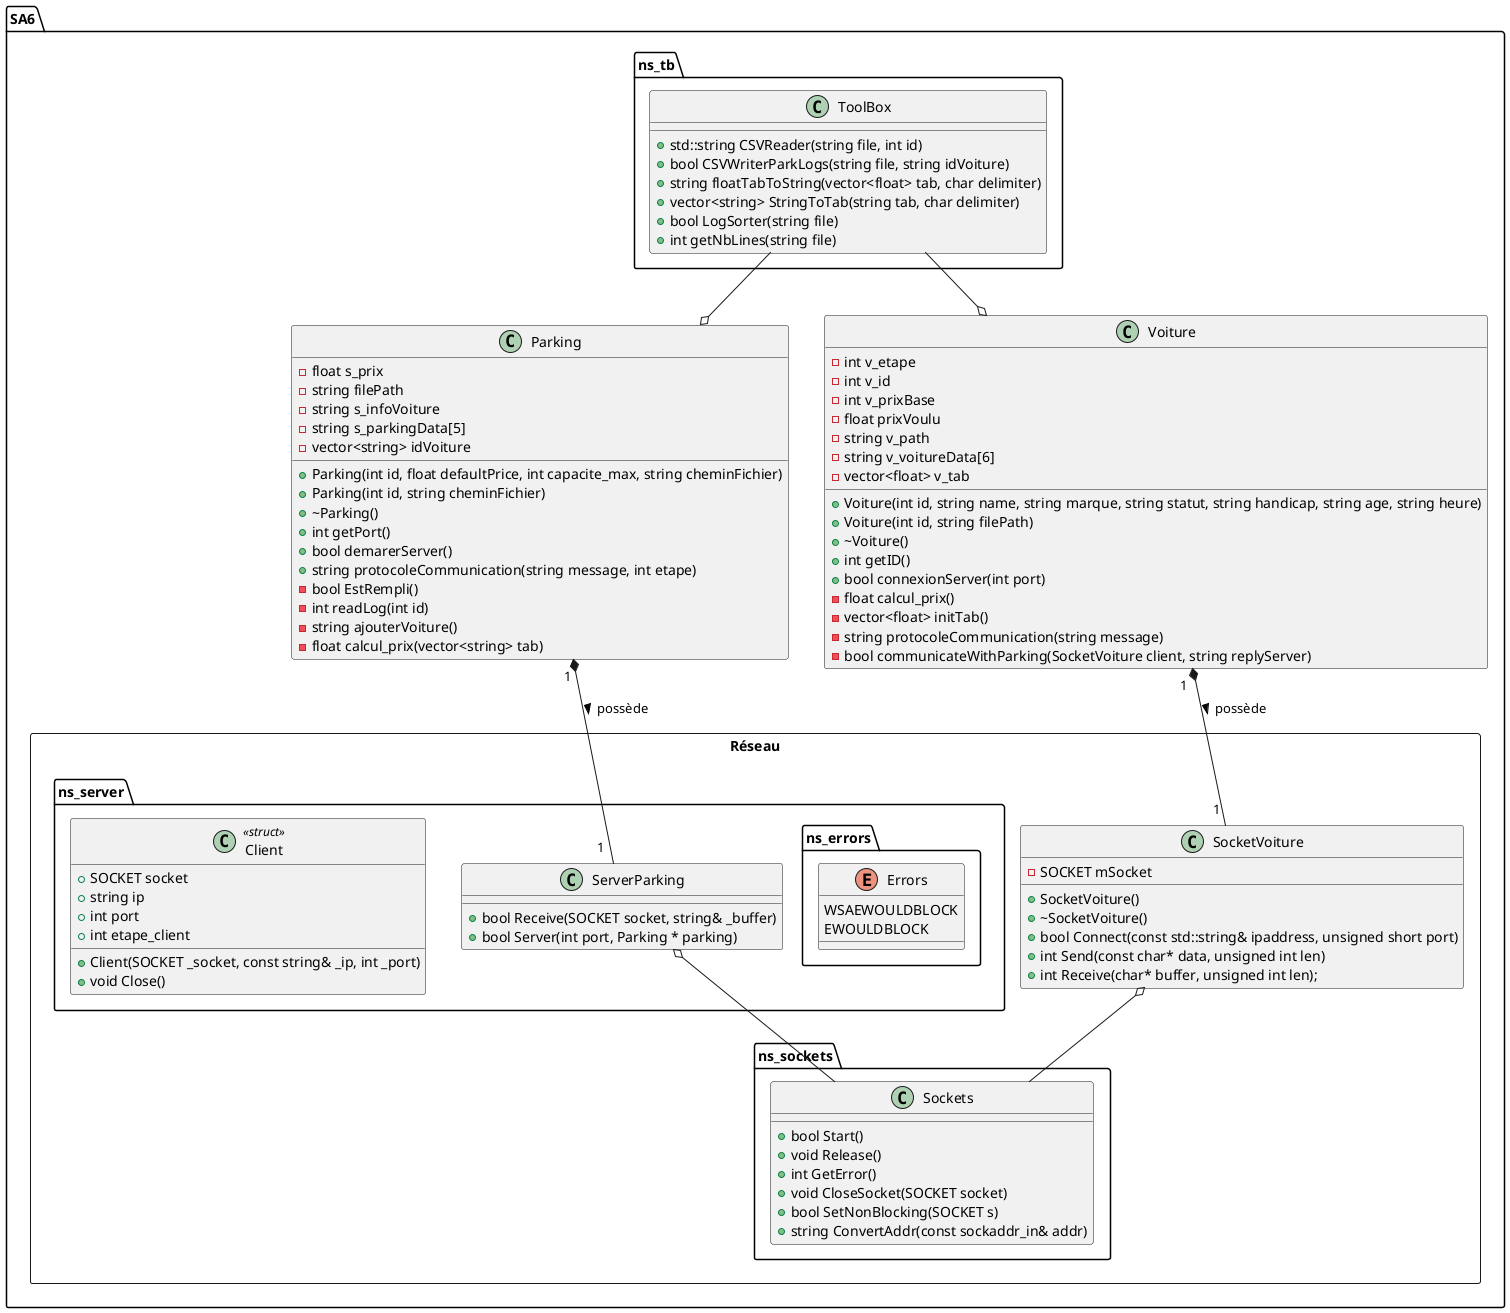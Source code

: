 @startuml SA6_uml

package SA6 {

    package ns_tb {
        class ToolBox {
            + std::string CSVReader(string file, int id)
            + bool CSVWriterParkLogs(string file, string idVoiture)
            + string floatTabToString(vector<float> tab, char delimiter)
            + vector<string> StringToTab(string tab, char delimiter)
            + bool LogSorter(string file)
            + int getNbLines(string file)
        }
    }
    
    class Parking {
        - float s_prix
        - string filePath
        - string s_infoVoiture
        - string s_parkingData[5]
        - vector<string> idVoiture

        + Parking(int id, float defaultPrice, int capacite_max, string cheminFichier)
        + Parking(int id, string cheminFichier)
        + ~Parking()
        + int getPort()
        + bool demarerServer()
        + string protocoleCommunication(string message, int etape)
        - bool EstRempli()
        - int readLog(int id)
        - string ajouterVoiture()
        - float calcul_prix(vector<string> tab)
    }

    Class Voiture {
        - int v_etape
        - int v_id
        - int v_prixBase
        - float prixVoulu
        - string v_path
        - string v_voitureData[6]
        - vector<float> v_tab

        + Voiture(int id, string name, string marque, string statut, string handicap, string age, string heure)
        + Voiture(int id, string filePath)
        + ~Voiture()
        + int getID()
        + bool connexionServer(int port)
        - float calcul_prix()
        - vector<float> initTab()
        - string protocoleCommunication(string message)
        - bool communicateWithParking(SocketVoiture client, string replyServer)
    }

    package Réseau <<Rectangle>> {

        package ns_server {
            Class ServerParking {
                + bool Receive(SOCKET socket, string& _buffer)
                + bool Server(int port, Parking * parking)
            }

            package ns_errors {
                enum Errors {
                    WSAEWOULDBLOCK
                    EWOULDBLOCK
                }
            }

            Class Client << struct >> {
                + SOCKET socket
	            + string ip
	            + int port
	            + int etape_client

	            + Client(SOCKET _socket, const string& _ip, int _port)
                + void Close()
            }
        }

        Class SocketVoiture {
            - SOCKET mSocket

            + SocketVoiture()
            + ~SocketVoiture()
            + bool Connect(const std::string& ipaddress, unsigned short port)
            + int Send(const char* data, unsigned int len)
            + int Receive(char* buffer, unsigned int len);	
        }

        package ns_sockets{

            Class Sockets {

                + bool Start()
                + void Release()
                + int GetError()
                + void CloseSocket(SOCKET socket)
                + bool SetNonBlocking(SOCKET s)
                + string ConvertAddr(const sockaddr_in& addr)    
            }
        }
    }
}

ToolBox --o Voiture
ToolBox --o Parking

Parking "1 " *-- "1  " ServerParking : > possède
Voiture "1  " *-- "1 " SocketVoiture : possède >

SocketVoiture o-- Sockets
ServerParking o-- Sockets


@enduml